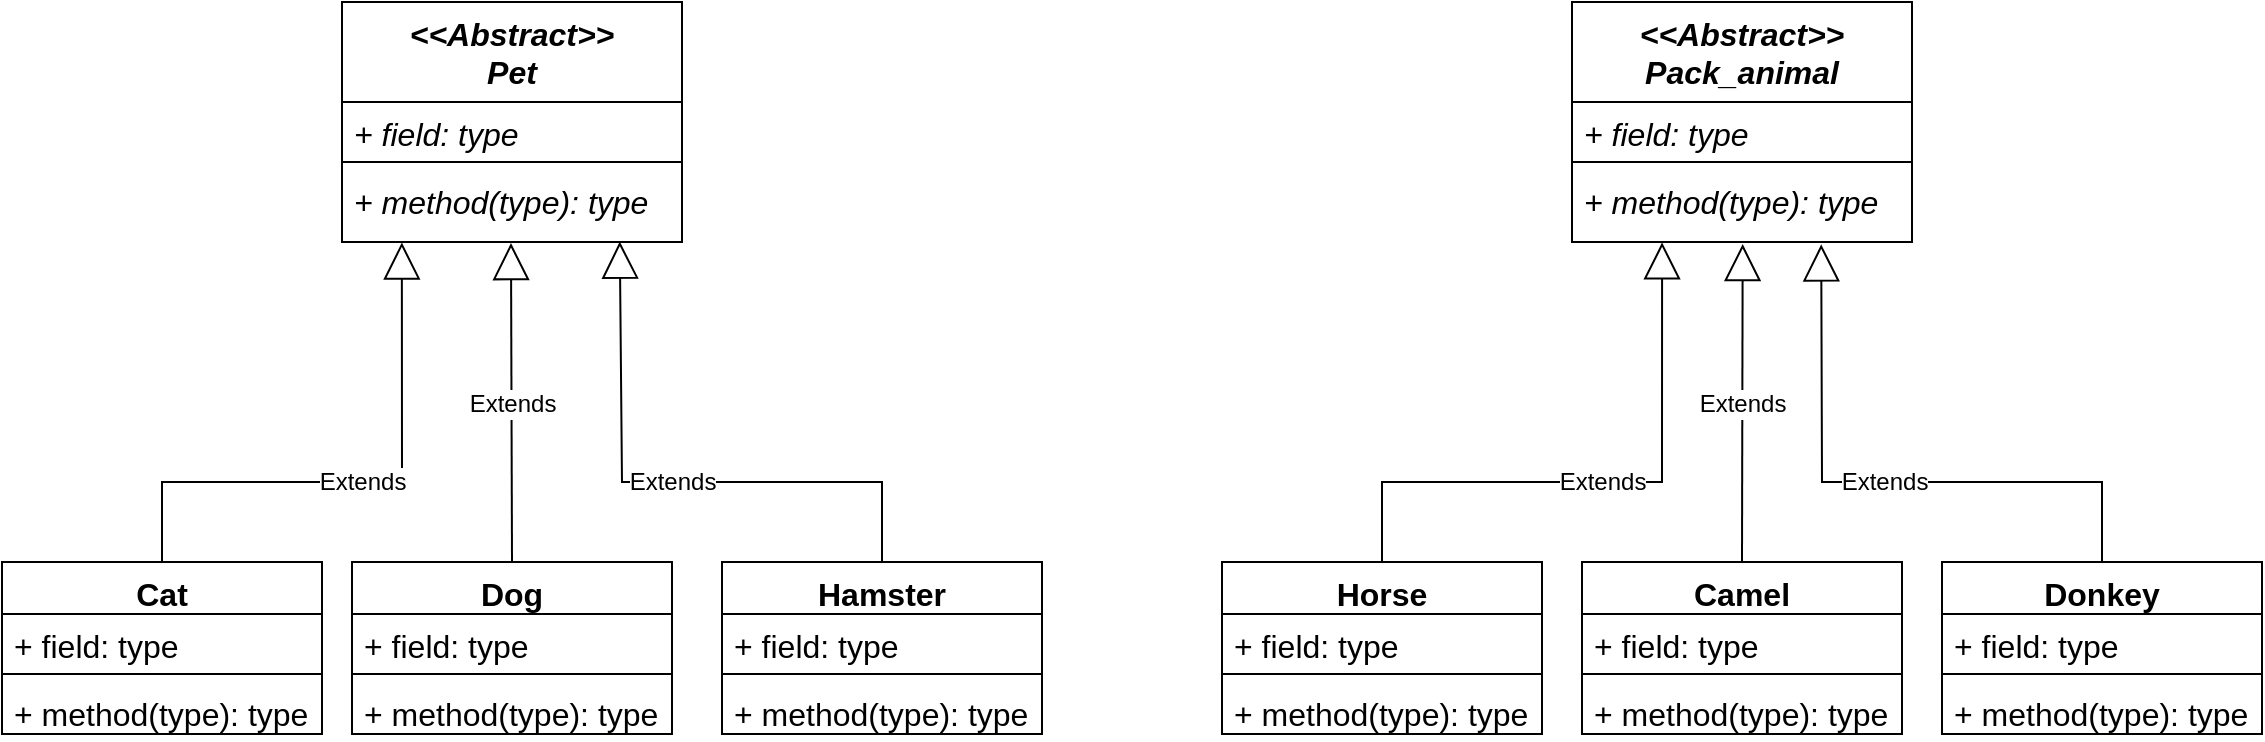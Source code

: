 <mxfile version="20.7.4" type="device"><diagram id="rW4Tu4EbM_tbF5WcZ0SO" name="Page-1"><mxGraphModel dx="1195" dy="703" grid="1" gridSize="10" guides="1" tooltips="1" connect="1" arrows="1" fold="1" page="1" pageScale="1" pageWidth="850" pageHeight="1100" math="0" shadow="0"><root><mxCell id="0"/><mxCell id="1" parent="0"/><mxCell id="i8HirrYN5U-cG9wDsiX0-20" value="&lt;&lt;Abstract&gt;&gt;&#10;Pet" style="swimlane;fontStyle=3;align=center;verticalAlign=top;childLayout=stackLayout;horizontal=1;startSize=50;horizontalStack=0;resizeParent=1;resizeParentMax=0;resizeLast=0;collapsible=1;marginBottom=0;fontSize=16;" vertex="1" parent="1"><mxGeometry x="460" y="40" width="170" height="120" as="geometry"/></mxCell><mxCell id="i8HirrYN5U-cG9wDsiX0-21" value="+ field: type" style="text;strokeColor=none;fillColor=none;align=left;verticalAlign=top;spacingLeft=4;spacingRight=4;overflow=hidden;rotatable=0;points=[[0,0.5],[1,0.5]];portConstraint=eastwest;fontSize=16;fontStyle=2" vertex="1" parent="i8HirrYN5U-cG9wDsiX0-20"><mxGeometry y="50" width="170" height="26" as="geometry"/></mxCell><mxCell id="i8HirrYN5U-cG9wDsiX0-22" value="" style="line;strokeWidth=1;fillColor=none;align=left;verticalAlign=middle;spacingTop=-1;spacingLeft=3;spacingRight=3;rotatable=0;labelPosition=right;points=[];portConstraint=eastwest;strokeColor=inherit;fontSize=16;" vertex="1" parent="i8HirrYN5U-cG9wDsiX0-20"><mxGeometry y="76" width="170" height="8" as="geometry"/></mxCell><mxCell id="i8HirrYN5U-cG9wDsiX0-23" value="+ method(type): type" style="text;strokeColor=none;fillColor=none;align=left;verticalAlign=top;spacingLeft=4;spacingRight=4;overflow=hidden;rotatable=0;points=[[0,0.5],[1,0.5]];portConstraint=eastwest;fontSize=16;fontStyle=2" vertex="1" parent="i8HirrYN5U-cG9wDsiX0-20"><mxGeometry y="84" width="170" height="36" as="geometry"/></mxCell><mxCell id="i8HirrYN5U-cG9wDsiX0-24" value="&lt;&lt;Abstract&gt;&gt;&#10;Pack_animal" style="swimlane;fontStyle=3;align=center;verticalAlign=top;childLayout=stackLayout;horizontal=1;startSize=50;horizontalStack=0;resizeParent=1;resizeParentMax=0;resizeLast=0;collapsible=1;marginBottom=0;fontSize=16;" vertex="1" parent="1"><mxGeometry x="1075" y="40" width="170" height="120" as="geometry"/></mxCell><mxCell id="i8HirrYN5U-cG9wDsiX0-25" value="+ field: type" style="text;strokeColor=none;fillColor=none;align=left;verticalAlign=top;spacingLeft=4;spacingRight=4;overflow=hidden;rotatable=0;points=[[0,0.5],[1,0.5]];portConstraint=eastwest;fontSize=16;fontStyle=2" vertex="1" parent="i8HirrYN5U-cG9wDsiX0-24"><mxGeometry y="50" width="170" height="26" as="geometry"/></mxCell><mxCell id="i8HirrYN5U-cG9wDsiX0-26" value="" style="line;strokeWidth=1;fillColor=none;align=left;verticalAlign=middle;spacingTop=-1;spacingLeft=3;spacingRight=3;rotatable=0;labelPosition=right;points=[];portConstraint=eastwest;strokeColor=inherit;fontSize=16;" vertex="1" parent="i8HirrYN5U-cG9wDsiX0-24"><mxGeometry y="76" width="170" height="8" as="geometry"/></mxCell><mxCell id="i8HirrYN5U-cG9wDsiX0-27" value="+ method(type): type" style="text;strokeColor=none;fillColor=none;align=left;verticalAlign=top;spacingLeft=4;spacingRight=4;overflow=hidden;rotatable=0;points=[[0,0.5],[1,0.5]];portConstraint=eastwest;fontSize=16;fontStyle=2" vertex="1" parent="i8HirrYN5U-cG9wDsiX0-24"><mxGeometry y="84" width="170" height="36" as="geometry"/></mxCell><mxCell id="i8HirrYN5U-cG9wDsiX0-28" value="Cat" style="swimlane;fontStyle=1;align=center;verticalAlign=top;childLayout=stackLayout;horizontal=1;startSize=26;horizontalStack=0;resizeParent=1;resizeParentMax=0;resizeLast=0;collapsible=1;marginBottom=0;fontSize=16;" vertex="1" parent="1"><mxGeometry x="290" y="320" width="160" height="86" as="geometry"/></mxCell><mxCell id="i8HirrYN5U-cG9wDsiX0-29" value="+ field: type" style="text;strokeColor=none;fillColor=none;align=left;verticalAlign=top;spacingLeft=4;spacingRight=4;overflow=hidden;rotatable=0;points=[[0,0.5],[1,0.5]];portConstraint=eastwest;fontSize=16;" vertex="1" parent="i8HirrYN5U-cG9wDsiX0-28"><mxGeometry y="26" width="160" height="26" as="geometry"/></mxCell><mxCell id="i8HirrYN5U-cG9wDsiX0-30" value="" style="line;strokeWidth=1;fillColor=none;align=left;verticalAlign=middle;spacingTop=-1;spacingLeft=3;spacingRight=3;rotatable=0;labelPosition=right;points=[];portConstraint=eastwest;strokeColor=inherit;fontSize=16;" vertex="1" parent="i8HirrYN5U-cG9wDsiX0-28"><mxGeometry y="52" width="160" height="8" as="geometry"/></mxCell><mxCell id="i8HirrYN5U-cG9wDsiX0-31" value="+ method(type): type" style="text;strokeColor=none;fillColor=none;align=left;verticalAlign=top;spacingLeft=4;spacingRight=4;overflow=hidden;rotatable=0;points=[[0,0.5],[1,0.5]];portConstraint=eastwest;fontSize=16;" vertex="1" parent="i8HirrYN5U-cG9wDsiX0-28"><mxGeometry y="60" width="160" height="26" as="geometry"/></mxCell><mxCell id="i8HirrYN5U-cG9wDsiX0-32" value="Dog" style="swimlane;fontStyle=1;align=center;verticalAlign=top;childLayout=stackLayout;horizontal=1;startSize=26;horizontalStack=0;resizeParent=1;resizeParentMax=0;resizeLast=0;collapsible=1;marginBottom=0;fontSize=16;" vertex="1" parent="1"><mxGeometry x="465" y="320" width="160" height="86" as="geometry"/></mxCell><mxCell id="i8HirrYN5U-cG9wDsiX0-33" value="+ field: type" style="text;strokeColor=none;fillColor=none;align=left;verticalAlign=top;spacingLeft=4;spacingRight=4;overflow=hidden;rotatable=0;points=[[0,0.5],[1,0.5]];portConstraint=eastwest;fontSize=16;" vertex="1" parent="i8HirrYN5U-cG9wDsiX0-32"><mxGeometry y="26" width="160" height="26" as="geometry"/></mxCell><mxCell id="i8HirrYN5U-cG9wDsiX0-34" value="" style="line;strokeWidth=1;fillColor=none;align=left;verticalAlign=middle;spacingTop=-1;spacingLeft=3;spacingRight=3;rotatable=0;labelPosition=right;points=[];portConstraint=eastwest;strokeColor=inherit;fontSize=16;" vertex="1" parent="i8HirrYN5U-cG9wDsiX0-32"><mxGeometry y="52" width="160" height="8" as="geometry"/></mxCell><mxCell id="i8HirrYN5U-cG9wDsiX0-35" value="+ method(type): type" style="text;strokeColor=none;fillColor=none;align=left;verticalAlign=top;spacingLeft=4;spacingRight=4;overflow=hidden;rotatable=0;points=[[0,0.5],[1,0.5]];portConstraint=eastwest;fontSize=16;" vertex="1" parent="i8HirrYN5U-cG9wDsiX0-32"><mxGeometry y="60" width="160" height="26" as="geometry"/></mxCell><mxCell id="i8HirrYN5U-cG9wDsiX0-37" value="Hamster" style="swimlane;fontStyle=1;align=center;verticalAlign=top;childLayout=stackLayout;horizontal=1;startSize=26;horizontalStack=0;resizeParent=1;resizeParentMax=0;resizeLast=0;collapsible=1;marginBottom=0;fontSize=16;" vertex="1" parent="1"><mxGeometry x="650" y="320" width="160" height="86" as="geometry"/></mxCell><mxCell id="i8HirrYN5U-cG9wDsiX0-38" value="+ field: type" style="text;strokeColor=none;fillColor=none;align=left;verticalAlign=top;spacingLeft=4;spacingRight=4;overflow=hidden;rotatable=0;points=[[0,0.5],[1,0.5]];portConstraint=eastwest;fontSize=16;" vertex="1" parent="i8HirrYN5U-cG9wDsiX0-37"><mxGeometry y="26" width="160" height="26" as="geometry"/></mxCell><mxCell id="i8HirrYN5U-cG9wDsiX0-39" value="" style="line;strokeWidth=1;fillColor=none;align=left;verticalAlign=middle;spacingTop=-1;spacingLeft=3;spacingRight=3;rotatable=0;labelPosition=right;points=[];portConstraint=eastwest;strokeColor=inherit;fontSize=16;" vertex="1" parent="i8HirrYN5U-cG9wDsiX0-37"><mxGeometry y="52" width="160" height="8" as="geometry"/></mxCell><mxCell id="i8HirrYN5U-cG9wDsiX0-40" value="+ method(type): type" style="text;strokeColor=none;fillColor=none;align=left;verticalAlign=top;spacingLeft=4;spacingRight=4;overflow=hidden;rotatable=0;points=[[0,0.5],[1,0.5]];portConstraint=eastwest;fontSize=16;" vertex="1" parent="i8HirrYN5U-cG9wDsiX0-37"><mxGeometry y="60" width="160" height="26" as="geometry"/></mxCell><mxCell id="i8HirrYN5U-cG9wDsiX0-41" value="Extends" style="endArrow=block;endSize=16;endFill=0;html=1;rounded=0;fontSize=12;sourcePerimeterSpacing=8;targetPerimeterSpacing=8;exitX=0.5;exitY=0;exitDx=0;exitDy=0;entryX=0.176;entryY=1.006;entryDx=0;entryDy=0;entryPerimeter=0;" edge="1" parent="1" source="i8HirrYN5U-cG9wDsiX0-28" target="i8HirrYN5U-cG9wDsiX0-23"><mxGeometry width="160" relative="1" as="geometry"><mxPoint x="620" y="400" as="sourcePoint"/><mxPoint x="780" y="400" as="targetPoint"/><Array as="points"><mxPoint x="370" y="280"/><mxPoint x="490" y="280"/></Array></mxGeometry></mxCell><mxCell id="i8HirrYN5U-cG9wDsiX0-42" value="Extends" style="endArrow=block;endSize=16;endFill=0;html=1;rounded=0;fontSize=12;sourcePerimeterSpacing=8;targetPerimeterSpacing=8;curved=1;exitX=0.5;exitY=0;exitDx=0;exitDy=0;entryX=0.497;entryY=1.015;entryDx=0;entryDy=0;entryPerimeter=0;" edge="1" parent="1" source="i8HirrYN5U-cG9wDsiX0-32" target="i8HirrYN5U-cG9wDsiX0-23"><mxGeometry width="160" relative="1" as="geometry"><mxPoint x="230" y="330" as="sourcePoint"/><mxPoint x="550.58" y="204" as="targetPoint"/></mxGeometry></mxCell><mxCell id="i8HirrYN5U-cG9wDsiX0-43" value="Extends" style="endArrow=block;endSize=16;endFill=0;html=1;rounded=0;fontSize=12;sourcePerimeterSpacing=8;targetPerimeterSpacing=8;exitX=0.5;exitY=0;exitDx=0;exitDy=0;entryX=0.817;entryY=0.994;entryDx=0;entryDy=0;entryPerimeter=0;" edge="1" parent="1" source="i8HirrYN5U-cG9wDsiX0-37" target="i8HirrYN5U-cG9wDsiX0-23"><mxGeometry width="160" relative="1" as="geometry"><mxPoint x="450" y="330" as="sourcePoint"/><mxPoint x="560.58" y="214" as="targetPoint"/><Array as="points"><mxPoint x="730" y="280"/><mxPoint x="600" y="280"/></Array></mxGeometry></mxCell><mxCell id="i8HirrYN5U-cG9wDsiX0-45" value="Horse" style="swimlane;fontStyle=1;align=center;verticalAlign=top;childLayout=stackLayout;horizontal=1;startSize=26;horizontalStack=0;resizeParent=1;resizeParentMax=0;resizeLast=0;collapsible=1;marginBottom=0;fontSize=16;" vertex="1" parent="1"><mxGeometry x="900" y="320" width="160" height="86" as="geometry"/></mxCell><mxCell id="i8HirrYN5U-cG9wDsiX0-46" value="+ field: type" style="text;strokeColor=none;fillColor=none;align=left;verticalAlign=top;spacingLeft=4;spacingRight=4;overflow=hidden;rotatable=0;points=[[0,0.5],[1,0.5]];portConstraint=eastwest;fontSize=16;" vertex="1" parent="i8HirrYN5U-cG9wDsiX0-45"><mxGeometry y="26" width="160" height="26" as="geometry"/></mxCell><mxCell id="i8HirrYN5U-cG9wDsiX0-47" value="" style="line;strokeWidth=1;fillColor=none;align=left;verticalAlign=middle;spacingTop=-1;spacingLeft=3;spacingRight=3;rotatable=0;labelPosition=right;points=[];portConstraint=eastwest;strokeColor=inherit;fontSize=16;" vertex="1" parent="i8HirrYN5U-cG9wDsiX0-45"><mxGeometry y="52" width="160" height="8" as="geometry"/></mxCell><mxCell id="i8HirrYN5U-cG9wDsiX0-48" value="+ method(type): type" style="text;strokeColor=none;fillColor=none;align=left;verticalAlign=top;spacingLeft=4;spacingRight=4;overflow=hidden;rotatable=0;points=[[0,0.5],[1,0.5]];portConstraint=eastwest;fontSize=16;" vertex="1" parent="i8HirrYN5U-cG9wDsiX0-45"><mxGeometry y="60" width="160" height="26" as="geometry"/></mxCell><mxCell id="i8HirrYN5U-cG9wDsiX0-49" value="Camel" style="swimlane;fontStyle=1;align=center;verticalAlign=top;childLayout=stackLayout;horizontal=1;startSize=26;horizontalStack=0;resizeParent=1;resizeParentMax=0;resizeLast=0;collapsible=1;marginBottom=0;fontSize=16;" vertex="1" parent="1"><mxGeometry x="1080" y="320" width="160" height="86" as="geometry"/></mxCell><mxCell id="i8HirrYN5U-cG9wDsiX0-50" value="+ field: type" style="text;strokeColor=none;fillColor=none;align=left;verticalAlign=top;spacingLeft=4;spacingRight=4;overflow=hidden;rotatable=0;points=[[0,0.5],[1,0.5]];portConstraint=eastwest;fontSize=16;" vertex="1" parent="i8HirrYN5U-cG9wDsiX0-49"><mxGeometry y="26" width="160" height="26" as="geometry"/></mxCell><mxCell id="i8HirrYN5U-cG9wDsiX0-51" value="" style="line;strokeWidth=1;fillColor=none;align=left;verticalAlign=middle;spacingTop=-1;spacingLeft=3;spacingRight=3;rotatable=0;labelPosition=right;points=[];portConstraint=eastwest;strokeColor=inherit;fontSize=16;" vertex="1" parent="i8HirrYN5U-cG9wDsiX0-49"><mxGeometry y="52" width="160" height="8" as="geometry"/></mxCell><mxCell id="i8HirrYN5U-cG9wDsiX0-52" value="+ method(type): type" style="text;strokeColor=none;fillColor=none;align=left;verticalAlign=top;spacingLeft=4;spacingRight=4;overflow=hidden;rotatable=0;points=[[0,0.5],[1,0.5]];portConstraint=eastwest;fontSize=16;" vertex="1" parent="i8HirrYN5U-cG9wDsiX0-49"><mxGeometry y="60" width="160" height="26" as="geometry"/></mxCell><mxCell id="i8HirrYN5U-cG9wDsiX0-53" value="Donkey" style="swimlane;fontStyle=1;align=center;verticalAlign=top;childLayout=stackLayout;horizontal=1;startSize=26;horizontalStack=0;resizeParent=1;resizeParentMax=0;resizeLast=0;collapsible=1;marginBottom=0;fontSize=16;" vertex="1" parent="1"><mxGeometry x="1260" y="320" width="160" height="86" as="geometry"/></mxCell><mxCell id="i8HirrYN5U-cG9wDsiX0-54" value="+ field: type" style="text;strokeColor=none;fillColor=none;align=left;verticalAlign=top;spacingLeft=4;spacingRight=4;overflow=hidden;rotatable=0;points=[[0,0.5],[1,0.5]];portConstraint=eastwest;fontSize=16;" vertex="1" parent="i8HirrYN5U-cG9wDsiX0-53"><mxGeometry y="26" width="160" height="26" as="geometry"/></mxCell><mxCell id="i8HirrYN5U-cG9wDsiX0-55" value="" style="line;strokeWidth=1;fillColor=none;align=left;verticalAlign=middle;spacingTop=-1;spacingLeft=3;spacingRight=3;rotatable=0;labelPosition=right;points=[];portConstraint=eastwest;strokeColor=inherit;fontSize=16;" vertex="1" parent="i8HirrYN5U-cG9wDsiX0-53"><mxGeometry y="52" width="160" height="8" as="geometry"/></mxCell><mxCell id="i8HirrYN5U-cG9wDsiX0-56" value="+ method(type): type" style="text;strokeColor=none;fillColor=none;align=left;verticalAlign=top;spacingLeft=4;spacingRight=4;overflow=hidden;rotatable=0;points=[[0,0.5],[1,0.5]];portConstraint=eastwest;fontSize=16;" vertex="1" parent="i8HirrYN5U-cG9wDsiX0-53"><mxGeometry y="60" width="160" height="26" as="geometry"/></mxCell><mxCell id="i8HirrYN5U-cG9wDsiX0-57" value="Extends" style="endArrow=block;endSize=16;endFill=0;html=1;rounded=0;fontSize=12;sourcePerimeterSpacing=8;targetPerimeterSpacing=8;exitX=0.5;exitY=0;exitDx=0;exitDy=0;entryX=0.265;entryY=1.005;entryDx=0;entryDy=0;entryPerimeter=0;" edge="1" parent="1" source="i8HirrYN5U-cG9wDsiX0-45" target="i8HirrYN5U-cG9wDsiX0-27"><mxGeometry width="160" relative="1" as="geometry"><mxPoint x="1030" y="270" as="sourcePoint"/><mxPoint x="1190" y="270" as="targetPoint"/><Array as="points"><mxPoint x="980" y="280"/><mxPoint x="1120" y="280"/></Array></mxGeometry></mxCell><mxCell id="i8HirrYN5U-cG9wDsiX0-58" value="Extends" style="endArrow=block;endSize=16;endFill=0;html=1;rounded=0;fontSize=12;sourcePerimeterSpacing=8;targetPerimeterSpacing=8;exitX=0.5;exitY=0;exitDx=0;exitDy=0;entryX=0.502;entryY=1.029;entryDx=0;entryDy=0;entryPerimeter=0;" edge="1" parent="1" source="i8HirrYN5U-cG9wDsiX0-49" target="i8HirrYN5U-cG9wDsiX0-27"><mxGeometry width="160" relative="1" as="geometry"><mxPoint x="990" y="330" as="sourcePoint"/><mxPoint x="1130.05" y="204.3" as="targetPoint"/></mxGeometry></mxCell><mxCell id="i8HirrYN5U-cG9wDsiX0-59" value="Extends" style="endArrow=block;endSize=16;endFill=0;html=1;rounded=0;fontSize=12;sourcePerimeterSpacing=8;targetPerimeterSpacing=8;exitX=0.5;exitY=0;exitDx=0;exitDy=0;entryX=0.733;entryY=1.033;entryDx=0;entryDy=0;entryPerimeter=0;" edge="1" parent="1" source="i8HirrYN5U-cG9wDsiX0-53" target="i8HirrYN5U-cG9wDsiX0-27"><mxGeometry width="160" relative="1" as="geometry"><mxPoint x="1170" y="330" as="sourcePoint"/><mxPoint x="1170.34" y="205.74" as="targetPoint"/><Array as="points"><mxPoint x="1340" y="280"/><mxPoint x="1200" y="280"/></Array></mxGeometry></mxCell></root></mxGraphModel></diagram></mxfile>